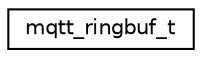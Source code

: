 digraph "Graphical Class Hierarchy"
{
 // LATEX_PDF_SIZE
  edge [fontname="Helvetica",fontsize="10",labelfontname="Helvetica",labelfontsize="10"];
  node [fontname="Helvetica",fontsize="10",shape=record];
  rankdir="LR";
  Node0 [label="mqtt_ringbuf_t",height=0.2,width=0.4,color="black", fillcolor="white", style="filled",URL="$structmqtt__ringbuf__t.html",tooltip=" "];
}
